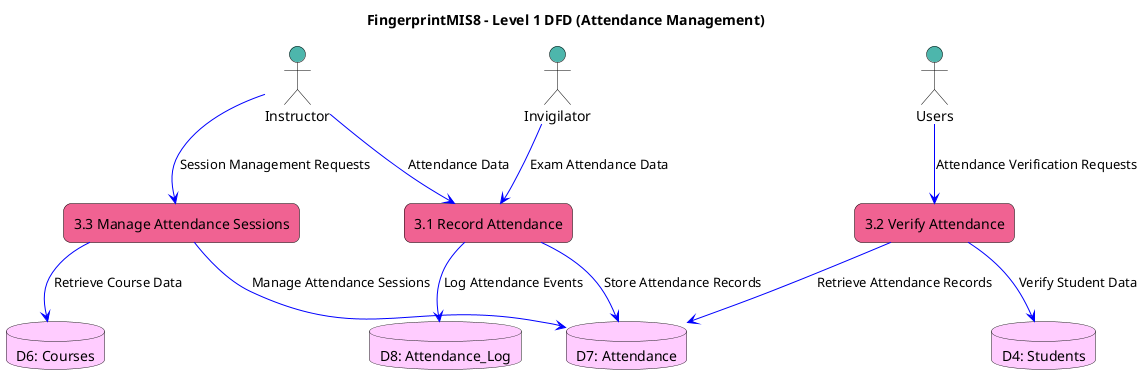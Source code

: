 @startuml
title FingerprintMIS8 - Level 1 DFD (Attendance Management)

skinparam rectangle {
  BackgroundColor #f06292
  BorderColor black
  RoundCorner 15
  FontColor black
}

skinparam actor {
  BackgroundColor #4db6ac
  BorderColor black
  FontColor black
}

actor "Instructor" as Instructor #4db6ac
actor "Invigilator" as Invigilator #4db6ac
actor "Users" as Users #4db6ac

rectangle "3.1 Record Attendance" as RecordAttendance #f06292
rectangle "3.2 Verify Attendance" as VerifyAttendance #f06292
rectangle "3.3 Manage Attendance Sessions" as ManageSessions #f06292

database "D7: Attendance" as D7 #ffccff
database "D8: Attendance_Log" as D8 #ffccff
database "D4: Students" as D4 #ffccff
database "D6: Courses" as D6 #ffccff

Instructor -[#0000FF]-> RecordAttendance : Attendance Data
Invigilator -[#0000FF]-> RecordAttendance : Exam Attendance Data
RecordAttendance -[#0000FF]-> D7 : Store Attendance Records
RecordAttendance -[#0000FF]-> D8 : Log Attendance Events

Users -[#0000FF]-> VerifyAttendance : Attendance Verification Requests
VerifyAttendance -[#0000FF]-> D7 : Retrieve Attendance Records
VerifyAttendance -[#0000FF]-> D4 : Verify Student Data

Instructor -[#0000FF]-> ManageSessions : Session Management Requests
ManageSessions -[#0000FF]-> D6 : Retrieve Course Data
ManageSessions -[#0000FF]-> D7 : Manage Attendance Sessions

@enduml
